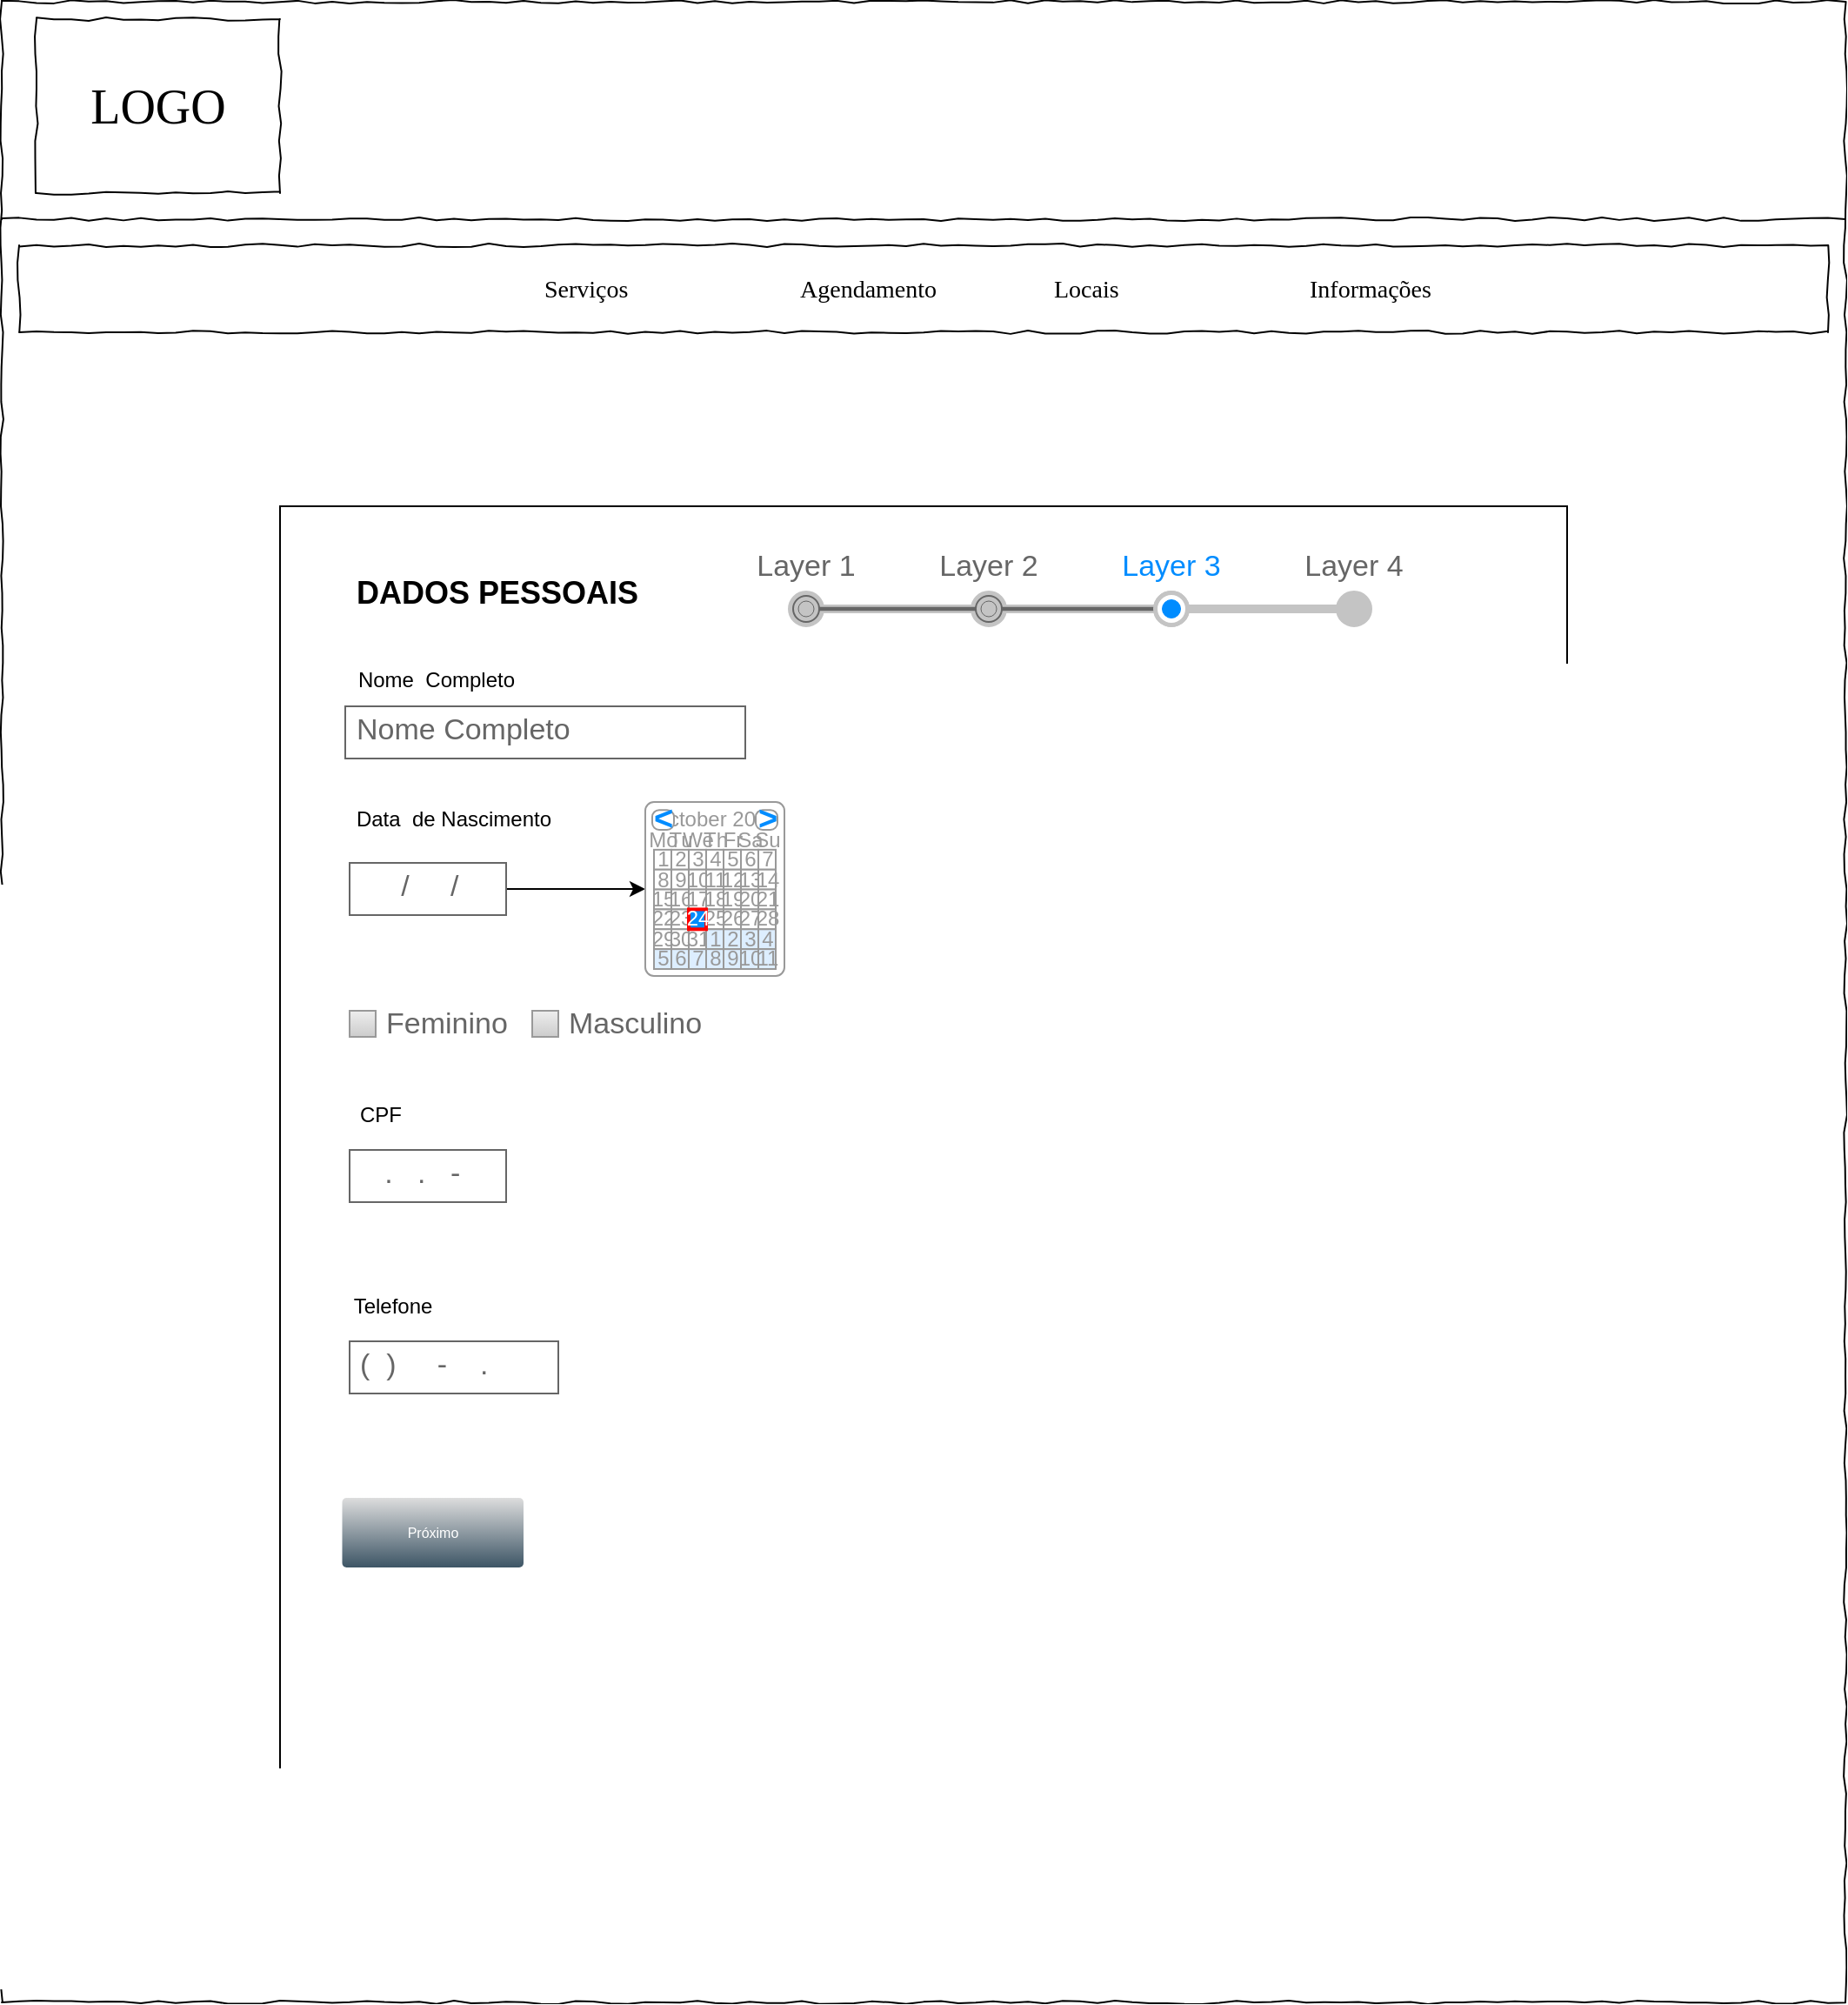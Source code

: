 <mxfile version="12.8.8" type="github">
  <diagram name="Page-1" id="03018318-947c-dd8e-b7a3-06fadd420f32">
    <mxGraphModel dx="1108" dy="482" grid="1" gridSize="10" guides="1" tooltips="1" connect="1" arrows="1" fold="1" page="1" pageScale="1" pageWidth="1100" pageHeight="850" background="#ffffff" math="0" shadow="0">
      <root>
        <mxCell id="0" />
        <mxCell id="1" parent="0" />
        <mxCell id="677b7b8949515195-1" value="" style="whiteSpace=wrap;html=1;rounded=0;shadow=0;labelBackgroundColor=none;strokeColor=#000000;strokeWidth=1;fillColor=none;fontFamily=Verdana;fontSize=12;fontColor=#000000;align=center;comic=1;" parent="1" vertex="1">
          <mxGeometry x="20" y="20" width="1060" height="1150" as="geometry" />
        </mxCell>
        <mxCell id="677b7b8949515195-2" value="LOGO" style="whiteSpace=wrap;html=1;rounded=0;shadow=0;labelBackgroundColor=none;strokeWidth=1;fontFamily=Verdana;fontSize=28;align=center;comic=1;" parent="1" vertex="1">
          <mxGeometry x="40" y="30" width="140" height="100" as="geometry" />
        </mxCell>
        <mxCell id="677b7b8949515195-9" value="" style="line;strokeWidth=1;html=1;rounded=0;shadow=0;labelBackgroundColor=none;fillColor=none;fontFamily=Verdana;fontSize=14;fontColor=#000000;align=center;comic=1;" parent="1" vertex="1">
          <mxGeometry x="20" y="140" width="1060" height="10" as="geometry" />
        </mxCell>
        <mxCell id="677b7b8949515195-10" value="" style="whiteSpace=wrap;html=1;rounded=0;shadow=0;labelBackgroundColor=none;strokeWidth=1;fillColor=none;fontFamily=Verdana;fontSize=12;align=center;comic=1;" parent="1" vertex="1">
          <mxGeometry x="30" y="160" width="1040" height="50" as="geometry" />
        </mxCell>
        <mxCell id="677b7b8949515195-11" value="Serviços&lt;br&gt;" style="text;html=1;points=[];align=left;verticalAlign=top;spacingTop=-4;fontSize=14;fontFamily=Verdana" parent="1" vertex="1">
          <mxGeometry x="330" y="175" width="60" height="20" as="geometry" />
        </mxCell>
        <mxCell id="677b7b8949515195-12" value="Agendamento" style="text;html=1;points=[];align=left;verticalAlign=top;spacingTop=-4;fontSize=14;fontFamily=Verdana" parent="1" vertex="1">
          <mxGeometry x="477" y="175" width="60" height="20" as="geometry" />
        </mxCell>
        <mxCell id="677b7b8949515195-13" value="Locais&lt;br&gt;" style="text;html=1;points=[];align=left;verticalAlign=top;spacingTop=-4;fontSize=14;fontFamily=Verdana" parent="1" vertex="1">
          <mxGeometry x="623" y="175" width="60" height="20" as="geometry" />
        </mxCell>
        <mxCell id="677b7b8949515195-14" value="Informações" style="text;html=1;points=[];align=left;verticalAlign=top;spacingTop=-4;fontSize=14;fontFamily=Verdana" parent="1" vertex="1">
          <mxGeometry x="770" y="175" width="60" height="20" as="geometry" />
        </mxCell>
        <mxCell id="rPj-FdVWAdJT3VnD7qgL-2" value="" style="whiteSpace=wrap;html=1;aspect=fixed;" vertex="1" parent="1">
          <mxGeometry x="180" y="310" width="740" height="740" as="geometry" />
        </mxCell>
        <mxCell id="rPj-FdVWAdJT3VnD7qgL-29" value="Masculino&lt;br&gt;" style="strokeWidth=1;shadow=0;dashed=0;align=center;html=1;shape=mxgraph.mockup.forms.rrect;rSize=0;fillColor=#eeeeee;strokeColor=#999999;gradientColor=#cccccc;align=left;spacingLeft=4;fontSize=17;fontColor=#666666;labelPosition=right;" vertex="1" parent="1">
          <mxGeometry x="325" y="600" width="15" height="15" as="geometry" />
        </mxCell>
        <mxCell id="rPj-FdVWAdJT3VnD7qgL-18" value="Feminino&lt;br&gt;" style="strokeWidth=1;shadow=0;dashed=0;align=center;html=1;shape=mxgraph.mockup.forms.rrect;rSize=0;fillColor=#eeeeee;strokeColor=#999999;gradientColor=#cccccc;align=left;spacingLeft=4;fontSize=17;fontColor=#666666;labelPosition=right;" vertex="1" parent="1">
          <mxGeometry x="220" y="600" width="15" height="15" as="geometry" />
        </mxCell>
        <mxCell id="rPj-FdVWAdJT3VnD7qgL-22" value="Nome Completo" style="strokeWidth=1;shadow=0;dashed=0;align=center;html=1;shape=mxgraph.mockup.text.textBox;fontColor=#666666;align=left;fontSize=17;spacingLeft=4;spacingTop=-3;strokeColor=#666666;mainText=" vertex="1" parent="1">
          <mxGeometry x="217.5" y="425" width="230" height="30" as="geometry" />
        </mxCell>
        <mxCell id="rPj-FdVWAdJT3VnD7qgL-23" value="&lt;table border=&quot;0&quot; cellpadding=&quot;0&quot; cellspacing=&quot;0&quot; width=&quot;100%&quot; height=&quot;100%&quot; style=&quot;font-size:1em;&quot;&gt;&lt;tr height=&quot;0%&quot;&gt;&lt;td width=&quot;25%&quot;&gt;Layer 1&lt;/td&gt;&lt;td width=&quot;25%&quot;&gt;Layer 2&lt;/td&gt;&lt;td width=&quot;25%&quot; style=&quot;color:#008cff;&quot;&gt;Layer 3&lt;/td&gt;&lt;td width=&quot;25%&quot;&gt;Layer 4&lt;/td&gt;&lt;/tr&gt;&lt;tr height=&quot;100%&quot;&gt;&lt;td/&gt;&lt;/tr&gt;&lt;/table&gt;" style="strokeWidth=1;shadow=0;dashed=0;align=center;html=1;shape=mxgraph.mockup.navigation.stepBar;strokeColor=#c4c4c4;textColor=#666666;textColor2=#008cff;mainText=,,+,;textSize=17;fillColor=#666666;overflow=fill;fontSize=17;fontColor=#666666;" vertex="1" parent="1">
          <mxGeometry x="430" y="335" width="420" height="50" as="geometry" />
        </mxCell>
        <mxCell id="rPj-FdVWAdJT3VnD7qgL-28" value="Nome&amp;nbsp; Completo" style="text;html=1;strokeColor=none;fillColor=none;align=center;verticalAlign=middle;whiteSpace=wrap;rounded=0;" vertex="1" parent="1">
          <mxGeometry x="200" y="390" width="140" height="40" as="geometry" />
        </mxCell>
        <mxCell id="rPj-FdVWAdJT3VnD7qgL-31" value="Data&amp;nbsp; de Nascimento&lt;br&gt;" style="text;html=1;strokeColor=none;fillColor=none;align=center;verticalAlign=middle;whiteSpace=wrap;rounded=0;" vertex="1" parent="1">
          <mxGeometry x="220" y="480" width="120" height="20" as="geometry" />
        </mxCell>
        <mxCell id="rPj-FdVWAdJT3VnD7qgL-32" value="CPF" style="text;html=1;strokeColor=none;fillColor=none;align=center;verticalAlign=middle;whiteSpace=wrap;rounded=0;" vertex="1" parent="1">
          <mxGeometry x="217.5" y="650" width="40" height="20" as="geometry" />
        </mxCell>
        <mxCell id="rPj-FdVWAdJT3VnD7qgL-88" value="" style="edgeStyle=orthogonalEdgeStyle;rounded=0;orthogonalLoop=1;jettySize=auto;html=1;" edge="1" parent="1" source="rPj-FdVWAdJT3VnD7qgL-33" target="rPj-FdVWAdJT3VnD7qgL-34">
          <mxGeometry relative="1" as="geometry" />
        </mxCell>
        <mxCell id="rPj-FdVWAdJT3VnD7qgL-33" value="&amp;nbsp; &amp;nbsp; &amp;nbsp;/&amp;nbsp; &amp;nbsp; &amp;nbsp;/" style="strokeWidth=1;shadow=0;dashed=0;align=center;html=1;shape=mxgraph.mockup.text.textBox;fontColor=#666666;align=left;fontSize=17;spacingLeft=4;spacingTop=-3;strokeColor=#666666;mainText=" vertex="1" parent="1">
          <mxGeometry x="220" y="515" width="90" height="30" as="geometry" />
        </mxCell>
        <mxCell id="rPj-FdVWAdJT3VnD7qgL-34" value="" style="strokeWidth=1;shadow=0;dashed=0;align=center;html=1;shape=mxgraph.mockup.forms.rrect;rSize=5;strokeColor=#999999;fillColor=#ffffff;" vertex="1" parent="1">
          <mxGeometry x="390" y="480" width="80" height="100" as="geometry" />
        </mxCell>
        <mxCell id="rPj-FdVWAdJT3VnD7qgL-35" value="October 2014" style="strokeWidth=1;shadow=0;dashed=0;align=center;html=1;shape=mxgraph.mockup.forms.anchor;fontColor=#999999;" vertex="1" parent="rPj-FdVWAdJT3VnD7qgL-34">
          <mxGeometry x="15" y="4.571" width="50" height="11.429" as="geometry" />
        </mxCell>
        <mxCell id="rPj-FdVWAdJT3VnD7qgL-36" value="&lt;" style="strokeWidth=1;shadow=0;dashed=0;align=center;html=1;shape=mxgraph.mockup.forms.rrect;rSize=4;strokeColor=#999999;fontColor=#008cff;fontSize=19;fontStyle=1;" vertex="1" parent="rPj-FdVWAdJT3VnD7qgL-34">
          <mxGeometry x="4" y="4.571" width="12.5" height="11.429" as="geometry" />
        </mxCell>
        <mxCell id="rPj-FdVWAdJT3VnD7qgL-37" value="&gt;" style="strokeWidth=1;shadow=0;dashed=0;align=center;html=1;shape=mxgraph.mockup.forms.rrect;rSize=4;strokeColor=#999999;fontColor=#008cff;fontSize=19;fontStyle=1;" vertex="1" parent="rPj-FdVWAdJT3VnD7qgL-34">
          <mxGeometry x="63.5" y="4.571" width="12.5" height="11.429" as="geometry" />
        </mxCell>
        <mxCell id="rPj-FdVWAdJT3VnD7qgL-38" value="Mo" style="strokeWidth=1;shadow=0;dashed=0;align=center;html=1;shape=mxgraph.mockup.forms.anchor;fontColor=#999999;" vertex="1" parent="rPj-FdVWAdJT3VnD7qgL-34">
          <mxGeometry x="5" y="16" width="10" height="11.429" as="geometry" />
        </mxCell>
        <mxCell id="rPj-FdVWAdJT3VnD7qgL-39" value="Tu" style="strokeWidth=1;shadow=0;dashed=0;align=center;html=1;shape=mxgraph.mockup.forms.anchor;fontColor=#999999;" vertex="1" parent="rPj-FdVWAdJT3VnD7qgL-34">
          <mxGeometry x="15" y="16" width="10" height="11.429" as="geometry" />
        </mxCell>
        <mxCell id="rPj-FdVWAdJT3VnD7qgL-40" value="We" style="strokeWidth=1;shadow=0;dashed=0;align=center;html=1;shape=mxgraph.mockup.forms.anchor;fontColor=#999999;" vertex="1" parent="rPj-FdVWAdJT3VnD7qgL-34">
          <mxGeometry x="25" y="16" width="10" height="11.429" as="geometry" />
        </mxCell>
        <mxCell id="rPj-FdVWAdJT3VnD7qgL-41" value="Th" style="strokeWidth=1;shadow=0;dashed=0;align=center;html=1;shape=mxgraph.mockup.forms.anchor;fontColor=#999999;" vertex="1" parent="rPj-FdVWAdJT3VnD7qgL-34">
          <mxGeometry x="35" y="16" width="10" height="11.429" as="geometry" />
        </mxCell>
        <mxCell id="rPj-FdVWAdJT3VnD7qgL-42" value="Fr" style="strokeWidth=1;shadow=0;dashed=0;align=center;html=1;shape=mxgraph.mockup.forms.anchor;fontColor=#999999;" vertex="1" parent="rPj-FdVWAdJT3VnD7qgL-34">
          <mxGeometry x="45" y="16" width="10" height="11.429" as="geometry" />
        </mxCell>
        <mxCell id="rPj-FdVWAdJT3VnD7qgL-43" value="Sa" style="strokeWidth=1;shadow=0;dashed=0;align=center;html=1;shape=mxgraph.mockup.forms.anchor;fontColor=#999999;" vertex="1" parent="rPj-FdVWAdJT3VnD7qgL-34">
          <mxGeometry x="55" y="16" width="10" height="11.429" as="geometry" />
        </mxCell>
        <mxCell id="rPj-FdVWAdJT3VnD7qgL-44" value="Su" style="strokeWidth=1;shadow=0;dashed=0;align=center;html=1;shape=mxgraph.mockup.forms.anchor;fontColor=#999999;" vertex="1" parent="rPj-FdVWAdJT3VnD7qgL-34">
          <mxGeometry x="65" y="16" width="10" height="11.429" as="geometry" />
        </mxCell>
        <mxCell id="rPj-FdVWAdJT3VnD7qgL-45" value="1" style="strokeWidth=1;shadow=0;dashed=0;align=center;html=1;shape=mxgraph.mockup.forms.rrect;rSize=0;strokeColor=#999999;fontColor=#999999;" vertex="1" parent="rPj-FdVWAdJT3VnD7qgL-34">
          <mxGeometry x="5" y="27.429" width="10" height="11.429" as="geometry" />
        </mxCell>
        <mxCell id="rPj-FdVWAdJT3VnD7qgL-46" value="2" style="strokeWidth=1;shadow=0;dashed=0;align=center;html=1;shape=mxgraph.mockup.forms.rrect;rSize=0;strokeColor=#999999;fontColor=#999999;" vertex="1" parent="rPj-FdVWAdJT3VnD7qgL-34">
          <mxGeometry x="15" y="27.429" width="10" height="11.429" as="geometry" />
        </mxCell>
        <mxCell id="rPj-FdVWAdJT3VnD7qgL-47" value="3" style="strokeWidth=1;shadow=0;dashed=0;align=center;html=1;shape=mxgraph.mockup.forms.rrect;rSize=0;strokeColor=#999999;fontColor=#999999;" vertex="1" parent="rPj-FdVWAdJT3VnD7qgL-34">
          <mxGeometry x="25" y="27.429" width="10" height="11.429" as="geometry" />
        </mxCell>
        <mxCell id="rPj-FdVWAdJT3VnD7qgL-48" value="4" style="strokeWidth=1;shadow=0;dashed=0;align=center;html=1;shape=mxgraph.mockup.forms.rrect;rSize=0;strokeColor=#999999;fontColor=#999999;" vertex="1" parent="rPj-FdVWAdJT3VnD7qgL-34">
          <mxGeometry x="35" y="27.429" width="10" height="11.429" as="geometry" />
        </mxCell>
        <mxCell id="rPj-FdVWAdJT3VnD7qgL-49" value="5" style="strokeWidth=1;shadow=0;dashed=0;align=center;html=1;shape=mxgraph.mockup.forms.rrect;rSize=0;strokeColor=#999999;fontColor=#999999;" vertex="1" parent="rPj-FdVWAdJT3VnD7qgL-34">
          <mxGeometry x="45" y="27.429" width="10" height="11.429" as="geometry" />
        </mxCell>
        <mxCell id="rPj-FdVWAdJT3VnD7qgL-50" value="6" style="strokeWidth=1;shadow=0;dashed=0;align=center;html=1;shape=mxgraph.mockup.forms.rrect;rSize=0;strokeColor=#999999;fontColor=#999999;" vertex="1" parent="rPj-FdVWAdJT3VnD7qgL-34">
          <mxGeometry x="55" y="27.429" width="10" height="11.429" as="geometry" />
        </mxCell>
        <mxCell id="rPj-FdVWAdJT3VnD7qgL-51" value="7" style="strokeWidth=1;shadow=0;dashed=0;align=center;html=1;shape=mxgraph.mockup.forms.rrect;rSize=0;strokeColor=#999999;fontColor=#999999;" vertex="1" parent="rPj-FdVWAdJT3VnD7qgL-34">
          <mxGeometry x="65" y="27.429" width="10" height="11.429" as="geometry" />
        </mxCell>
        <mxCell id="rPj-FdVWAdJT3VnD7qgL-52" value="8" style="strokeWidth=1;shadow=0;dashed=0;align=center;html=1;shape=mxgraph.mockup.forms.rrect;rSize=0;strokeColor=#999999;fontColor=#999999;" vertex="1" parent="rPj-FdVWAdJT3VnD7qgL-34">
          <mxGeometry x="5" y="38.857" width="10" height="11.429" as="geometry" />
        </mxCell>
        <mxCell id="rPj-FdVWAdJT3VnD7qgL-53" value="9" style="strokeWidth=1;shadow=0;dashed=0;align=center;html=1;shape=mxgraph.mockup.forms.rrect;rSize=0;strokeColor=#999999;fontColor=#999999;" vertex="1" parent="rPj-FdVWAdJT3VnD7qgL-34">
          <mxGeometry x="15" y="38.857" width="10" height="11.429" as="geometry" />
        </mxCell>
        <mxCell id="rPj-FdVWAdJT3VnD7qgL-54" value="10" style="strokeWidth=1;shadow=0;dashed=0;align=center;html=1;shape=mxgraph.mockup.forms.rrect;rSize=0;strokeColor=#999999;fontColor=#999999;" vertex="1" parent="rPj-FdVWAdJT3VnD7qgL-34">
          <mxGeometry x="25" y="38.857" width="10" height="11.429" as="geometry" />
        </mxCell>
        <mxCell id="rPj-FdVWAdJT3VnD7qgL-55" value="11" style="strokeWidth=1;shadow=0;dashed=0;align=center;html=1;shape=mxgraph.mockup.forms.rrect;rSize=0;strokeColor=#999999;fontColor=#999999;" vertex="1" parent="rPj-FdVWAdJT3VnD7qgL-34">
          <mxGeometry x="35" y="38.857" width="10" height="11.429" as="geometry" />
        </mxCell>
        <mxCell id="rPj-FdVWAdJT3VnD7qgL-56" value="12" style="strokeWidth=1;shadow=0;dashed=0;align=center;html=1;shape=mxgraph.mockup.forms.rrect;rSize=0;strokeColor=#999999;fontColor=#999999;" vertex="1" parent="rPj-FdVWAdJT3VnD7qgL-34">
          <mxGeometry x="45" y="38.857" width="10" height="11.429" as="geometry" />
        </mxCell>
        <mxCell id="rPj-FdVWAdJT3VnD7qgL-57" value="13" style="strokeWidth=1;shadow=0;dashed=0;align=center;html=1;shape=mxgraph.mockup.forms.rrect;rSize=0;strokeColor=#999999;fontColor=#999999;" vertex="1" parent="rPj-FdVWAdJT3VnD7qgL-34">
          <mxGeometry x="55" y="38.857" width="10" height="11.429" as="geometry" />
        </mxCell>
        <mxCell id="rPj-FdVWAdJT3VnD7qgL-58" value="14" style="strokeWidth=1;shadow=0;dashed=0;align=center;html=1;shape=mxgraph.mockup.forms.rrect;rSize=0;strokeColor=#999999;fontColor=#999999;" vertex="1" parent="rPj-FdVWAdJT3VnD7qgL-34">
          <mxGeometry x="65" y="38.857" width="10" height="11.429" as="geometry" />
        </mxCell>
        <mxCell id="rPj-FdVWAdJT3VnD7qgL-59" value="15" style="strokeWidth=1;shadow=0;dashed=0;align=center;html=1;shape=mxgraph.mockup.forms.rrect;rSize=0;strokeColor=#999999;fontColor=#999999;" vertex="1" parent="rPj-FdVWAdJT3VnD7qgL-34">
          <mxGeometry x="5" y="50.286" width="10" height="11.429" as="geometry" />
        </mxCell>
        <mxCell id="rPj-FdVWAdJT3VnD7qgL-60" value="16" style="strokeWidth=1;shadow=0;dashed=0;align=center;html=1;shape=mxgraph.mockup.forms.rrect;rSize=0;strokeColor=#999999;fontColor=#999999;" vertex="1" parent="rPj-FdVWAdJT3VnD7qgL-34">
          <mxGeometry x="15" y="50.286" width="10" height="11.429" as="geometry" />
        </mxCell>
        <mxCell id="rPj-FdVWAdJT3VnD7qgL-61" value="17" style="strokeWidth=1;shadow=0;dashed=0;align=center;html=1;shape=mxgraph.mockup.forms.rrect;rSize=0;strokeColor=#999999;fontColor=#999999;" vertex="1" parent="rPj-FdVWAdJT3VnD7qgL-34">
          <mxGeometry x="25" y="50.286" width="10" height="11.429" as="geometry" />
        </mxCell>
        <mxCell id="rPj-FdVWAdJT3VnD7qgL-62" value="18" style="strokeWidth=1;shadow=0;dashed=0;align=center;html=1;shape=mxgraph.mockup.forms.rrect;rSize=0;strokeColor=#999999;fontColor=#999999;" vertex="1" parent="rPj-FdVWAdJT3VnD7qgL-34">
          <mxGeometry x="35" y="50.286" width="10" height="11.429" as="geometry" />
        </mxCell>
        <mxCell id="rPj-FdVWAdJT3VnD7qgL-63" value="19" style="strokeWidth=1;shadow=0;dashed=0;align=center;html=1;shape=mxgraph.mockup.forms.rrect;rSize=0;strokeColor=#999999;fontColor=#999999;" vertex="1" parent="rPj-FdVWAdJT3VnD7qgL-34">
          <mxGeometry x="45" y="50.286" width="10" height="11.429" as="geometry" />
        </mxCell>
        <mxCell id="rPj-FdVWAdJT3VnD7qgL-64" value="20" style="strokeWidth=1;shadow=0;dashed=0;align=center;html=1;shape=mxgraph.mockup.forms.rrect;rSize=0;strokeColor=#999999;fontColor=#999999;" vertex="1" parent="rPj-FdVWAdJT3VnD7qgL-34">
          <mxGeometry x="55" y="50.286" width="10" height="11.429" as="geometry" />
        </mxCell>
        <mxCell id="rPj-FdVWAdJT3VnD7qgL-65" value="21" style="strokeWidth=1;shadow=0;dashed=0;align=center;html=1;shape=mxgraph.mockup.forms.rrect;rSize=0;strokeColor=#999999;fontColor=#999999;" vertex="1" parent="rPj-FdVWAdJT3VnD7qgL-34">
          <mxGeometry x="65" y="50.286" width="10" height="11.429" as="geometry" />
        </mxCell>
        <mxCell id="rPj-FdVWAdJT3VnD7qgL-66" value="22" style="strokeWidth=1;shadow=0;dashed=0;align=center;html=1;shape=mxgraph.mockup.forms.rrect;rSize=0;strokeColor=#999999;fontColor=#999999;" vertex="1" parent="rPj-FdVWAdJT3VnD7qgL-34">
          <mxGeometry x="5" y="61.714" width="10" height="11.429" as="geometry" />
        </mxCell>
        <mxCell id="rPj-FdVWAdJT3VnD7qgL-67" value="23" style="strokeWidth=1;shadow=0;dashed=0;align=center;html=1;shape=mxgraph.mockup.forms.rrect;rSize=0;strokeColor=#999999;fontColor=#999999;" vertex="1" parent="rPj-FdVWAdJT3VnD7qgL-34">
          <mxGeometry x="15" y="61.714" width="10" height="11.429" as="geometry" />
        </mxCell>
        <mxCell id="rPj-FdVWAdJT3VnD7qgL-68" value="25" style="strokeWidth=1;shadow=0;dashed=0;align=center;html=1;shape=mxgraph.mockup.forms.rrect;rSize=0;strokeColor=#999999;fontColor=#999999;" vertex="1" parent="rPj-FdVWAdJT3VnD7qgL-34">
          <mxGeometry x="35" y="61.714" width="10" height="11.429" as="geometry" />
        </mxCell>
        <mxCell id="rPj-FdVWAdJT3VnD7qgL-69" value="26" style="strokeWidth=1;shadow=0;dashed=0;align=center;html=1;shape=mxgraph.mockup.forms.rrect;rSize=0;strokeColor=#999999;fontColor=#999999;" vertex="1" parent="rPj-FdVWAdJT3VnD7qgL-34">
          <mxGeometry x="45" y="61.714" width="10" height="11.429" as="geometry" />
        </mxCell>
        <mxCell id="rPj-FdVWAdJT3VnD7qgL-70" value="27" style="strokeWidth=1;shadow=0;dashed=0;align=center;html=1;shape=mxgraph.mockup.forms.rrect;rSize=0;strokeColor=#999999;fontColor=#999999;" vertex="1" parent="rPj-FdVWAdJT3VnD7qgL-34">
          <mxGeometry x="55" y="61.714" width="10" height="11.429" as="geometry" />
        </mxCell>
        <mxCell id="rPj-FdVWAdJT3VnD7qgL-71" value="28" style="strokeWidth=1;shadow=0;dashed=0;align=center;html=1;shape=mxgraph.mockup.forms.rrect;rSize=0;strokeColor=#999999;fontColor=#999999;" vertex="1" parent="rPj-FdVWAdJT3VnD7qgL-34">
          <mxGeometry x="65" y="61.714" width="10" height="11.429" as="geometry" />
        </mxCell>
        <mxCell id="rPj-FdVWAdJT3VnD7qgL-72" value="29" style="strokeWidth=1;shadow=0;dashed=0;align=center;html=1;shape=mxgraph.mockup.forms.rrect;rSize=0;strokeColor=#999999;fontColor=#999999;" vertex="1" parent="rPj-FdVWAdJT3VnD7qgL-34">
          <mxGeometry x="5" y="73.143" width="10" height="11.429" as="geometry" />
        </mxCell>
        <mxCell id="rPj-FdVWAdJT3VnD7qgL-73" value="30" style="strokeWidth=1;shadow=0;dashed=0;align=center;html=1;shape=mxgraph.mockup.forms.rrect;rSize=0;strokeColor=#999999;fontColor=#999999;" vertex="1" parent="rPj-FdVWAdJT3VnD7qgL-34">
          <mxGeometry x="15" y="73.143" width="10" height="11.429" as="geometry" />
        </mxCell>
        <mxCell id="rPj-FdVWAdJT3VnD7qgL-74" value="31" style="strokeWidth=1;shadow=0;dashed=0;align=center;html=1;shape=mxgraph.mockup.forms.rrect;rSize=0;strokeColor=#999999;fontColor=#999999;" vertex="1" parent="rPj-FdVWAdJT3VnD7qgL-34">
          <mxGeometry x="25" y="73.143" width="10" height="11.429" as="geometry" />
        </mxCell>
        <mxCell id="rPj-FdVWAdJT3VnD7qgL-75" value="1" style="strokeWidth=1;shadow=0;dashed=0;align=center;html=1;shape=mxgraph.mockup.forms.rrect;rSize=0;strokeColor=#999999;fontColor=#999999;fillColor=#ddeeff;" vertex="1" parent="rPj-FdVWAdJT3VnD7qgL-34">
          <mxGeometry x="35" y="73.143" width="10" height="11.429" as="geometry" />
        </mxCell>
        <mxCell id="rPj-FdVWAdJT3VnD7qgL-76" value="2" style="strokeWidth=1;shadow=0;dashed=0;align=center;html=1;shape=mxgraph.mockup.forms.rrect;rSize=0;strokeColor=#999999;fontColor=#999999;fillColor=#ddeeff;" vertex="1" parent="rPj-FdVWAdJT3VnD7qgL-34">
          <mxGeometry x="45" y="73.143" width="10" height="11.429" as="geometry" />
        </mxCell>
        <mxCell id="rPj-FdVWAdJT3VnD7qgL-77" value="3" style="strokeWidth=1;shadow=0;dashed=0;align=center;html=1;shape=mxgraph.mockup.forms.rrect;rSize=0;strokeColor=#999999;fontColor=#999999;fillColor=#ddeeff;" vertex="1" parent="rPj-FdVWAdJT3VnD7qgL-34">
          <mxGeometry x="55" y="73.143" width="10" height="11.429" as="geometry" />
        </mxCell>
        <mxCell id="rPj-FdVWAdJT3VnD7qgL-78" value="4" style="strokeWidth=1;shadow=0;dashed=0;align=center;html=1;shape=mxgraph.mockup.forms.rrect;rSize=0;strokeColor=#999999;fontColor=#999999;fillColor=#ddeeff;" vertex="1" parent="rPj-FdVWAdJT3VnD7qgL-34">
          <mxGeometry x="65" y="73.143" width="10" height="11.429" as="geometry" />
        </mxCell>
        <mxCell id="rPj-FdVWAdJT3VnD7qgL-79" value="5" style="strokeWidth=1;shadow=0;dashed=0;align=center;html=1;shape=mxgraph.mockup.forms.rrect;rSize=0;strokeColor=#999999;fontColor=#999999;fillColor=#ddeeff;" vertex="1" parent="rPj-FdVWAdJT3VnD7qgL-34">
          <mxGeometry x="5" y="84.571" width="10" height="11.429" as="geometry" />
        </mxCell>
        <mxCell id="rPj-FdVWAdJT3VnD7qgL-80" value="6" style="strokeWidth=1;shadow=0;dashed=0;align=center;html=1;shape=mxgraph.mockup.forms.rrect;rSize=0;strokeColor=#999999;fontColor=#999999;fillColor=#ddeeff;" vertex="1" parent="rPj-FdVWAdJT3VnD7qgL-34">
          <mxGeometry x="15" y="84.571" width="10" height="11.429" as="geometry" />
        </mxCell>
        <mxCell id="rPj-FdVWAdJT3VnD7qgL-81" value="7" style="strokeWidth=1;shadow=0;dashed=0;align=center;html=1;shape=mxgraph.mockup.forms.rrect;rSize=0;strokeColor=#999999;fontColor=#999999;fillColor=#ddeeff;" vertex="1" parent="rPj-FdVWAdJT3VnD7qgL-34">
          <mxGeometry x="25" y="84.571" width="10" height="11.429" as="geometry" />
        </mxCell>
        <mxCell id="rPj-FdVWAdJT3VnD7qgL-82" value="8" style="strokeWidth=1;shadow=0;dashed=0;align=center;html=1;shape=mxgraph.mockup.forms.rrect;rSize=0;strokeColor=#999999;fontColor=#999999;fillColor=#ddeeff;" vertex="1" parent="rPj-FdVWAdJT3VnD7qgL-34">
          <mxGeometry x="35" y="84.571" width="10" height="11.429" as="geometry" />
        </mxCell>
        <mxCell id="rPj-FdVWAdJT3VnD7qgL-83" value="9" style="strokeWidth=1;shadow=0;dashed=0;align=center;html=1;shape=mxgraph.mockup.forms.rrect;rSize=0;strokeColor=#999999;fontColor=#999999;fillColor=#ddeeff;" vertex="1" parent="rPj-FdVWAdJT3VnD7qgL-34">
          <mxGeometry x="45" y="84.571" width="10" height="11.429" as="geometry" />
        </mxCell>
        <mxCell id="rPj-FdVWAdJT3VnD7qgL-84" value="10" style="strokeWidth=1;shadow=0;dashed=0;align=center;html=1;shape=mxgraph.mockup.forms.rrect;rSize=0;strokeColor=#999999;fontColor=#999999;fillColor=#ddeeff;" vertex="1" parent="rPj-FdVWAdJT3VnD7qgL-34">
          <mxGeometry x="55" y="84.571" width="10" height="11.429" as="geometry" />
        </mxCell>
        <mxCell id="rPj-FdVWAdJT3VnD7qgL-85" value="11" style="strokeWidth=1;shadow=0;dashed=0;align=center;html=1;shape=mxgraph.mockup.forms.rrect;rSize=0;strokeColor=#999999;fontColor=#999999;fillColor=#ddeeff;" vertex="1" parent="rPj-FdVWAdJT3VnD7qgL-34">
          <mxGeometry x="65" y="84.571" width="10" height="11.429" as="geometry" />
        </mxCell>
        <mxCell id="rPj-FdVWAdJT3VnD7qgL-86" value="24" style="strokeWidth=1;shadow=0;dashed=0;align=center;html=1;shape=mxgraph.mockup.forms.rrect;rSize=0;strokeColor=#ff0000;fontColor=#ffffff;strokeWidth=2;fillColor=#008cff;" vertex="1" parent="rPj-FdVWAdJT3VnD7qgL-34">
          <mxGeometry x="25" y="61.714" width="10" height="11.429" as="geometry" />
        </mxCell>
        <mxCell id="rPj-FdVWAdJT3VnD7qgL-89" value="&amp;nbsp; &amp;nbsp;.&amp;nbsp; &amp;nbsp;.&amp;nbsp; &amp;nbsp;-" style="strokeWidth=1;shadow=0;dashed=0;align=center;html=1;shape=mxgraph.mockup.text.textBox;fontColor=#666666;align=left;fontSize=17;spacingLeft=4;spacingTop=-3;strokeColor=#666666;mainText=" vertex="1" parent="1">
          <mxGeometry x="220" y="680" width="90" height="30" as="geometry" />
        </mxCell>
        <mxCell id="rPj-FdVWAdJT3VnD7qgL-94" value="&lt;font style=&quot;font-size: 18px&quot;&gt;&lt;b&gt;DADOS PESSOAIS&lt;/b&gt;&lt;/font&gt;" style="text;html=1;strokeColor=none;fillColor=none;align=center;verticalAlign=middle;whiteSpace=wrap;rounded=0;" vertex="1" parent="1">
          <mxGeometry x="200" y="330" width="210" height="60" as="geometry" />
        </mxCell>
        <mxCell id="rPj-FdVWAdJT3VnD7qgL-95" value="Telefone" style="text;html=1;strokeColor=none;fillColor=none;align=center;verticalAlign=middle;whiteSpace=wrap;rounded=0;" vertex="1" parent="1">
          <mxGeometry x="200" y="760" width="90" height="20" as="geometry" />
        </mxCell>
        <mxCell id="rPj-FdVWAdJT3VnD7qgL-98" value="(&amp;nbsp; )&amp;nbsp; &amp;nbsp; &amp;nbsp;-&amp;nbsp; &amp;nbsp; ." style="strokeWidth=1;shadow=0;dashed=0;align=center;html=1;shape=mxgraph.mockup.text.textBox;fontColor=#666666;align=left;fontSize=17;spacingLeft=4;spacingTop=-3;strokeColor=#666666;mainText=" vertex="1" parent="1">
          <mxGeometry x="220" y="790" width="120" height="30" as="geometry" />
        </mxCell>
        <mxCell id="rPj-FdVWAdJT3VnD7qgL-99" value="Próximo&lt;br&gt;" style="strokeWidth=1;html=1;shadow=0;dashed=0;shape=mxgraph.ios.iButton;strokeColor=#444444;fontColor=#ffffff;buttonText=;fontSize=8;fillColor=#dddddd;fillColor2=#3D5565;whiteSpace=wrap;align=center;" vertex="1" parent="1">
          <mxGeometry x="215.75" y="880" width="104.25" height="40" as="geometry" />
        </mxCell>
      </root>
    </mxGraphModel>
  </diagram>
</mxfile>
